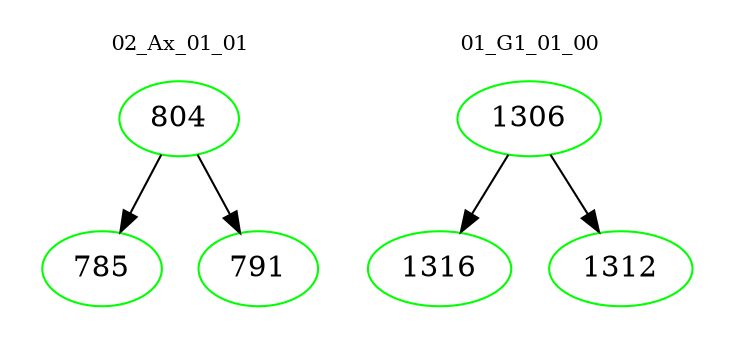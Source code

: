 digraph{
subgraph cluster_0 {
color = white
label = "02_Ax_01_01";
fontsize=10;
T0_804 [label="804", color="green"]
T0_804 -> T0_785 [color="black"]
T0_785 [label="785", color="green"]
T0_804 -> T0_791 [color="black"]
T0_791 [label="791", color="green"]
}
subgraph cluster_1 {
color = white
label = "01_G1_01_00";
fontsize=10;
T1_1306 [label="1306", color="green"]
T1_1306 -> T1_1316 [color="black"]
T1_1316 [label="1316", color="green"]
T1_1306 -> T1_1312 [color="black"]
T1_1312 [label="1312", color="green"]
}
}
